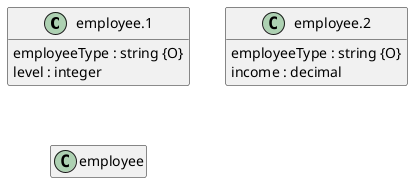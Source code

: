 @startuml
hide <<Method>> circle
hide empty methods
hide empty fields
set namespaceSeparator none

class "employee.1" {
  employeeType : string {O}
  level : integer
}

class "employee.2" {
  employeeType : string {O}
  income : decimal
}

class "employee" {
}

@enduml